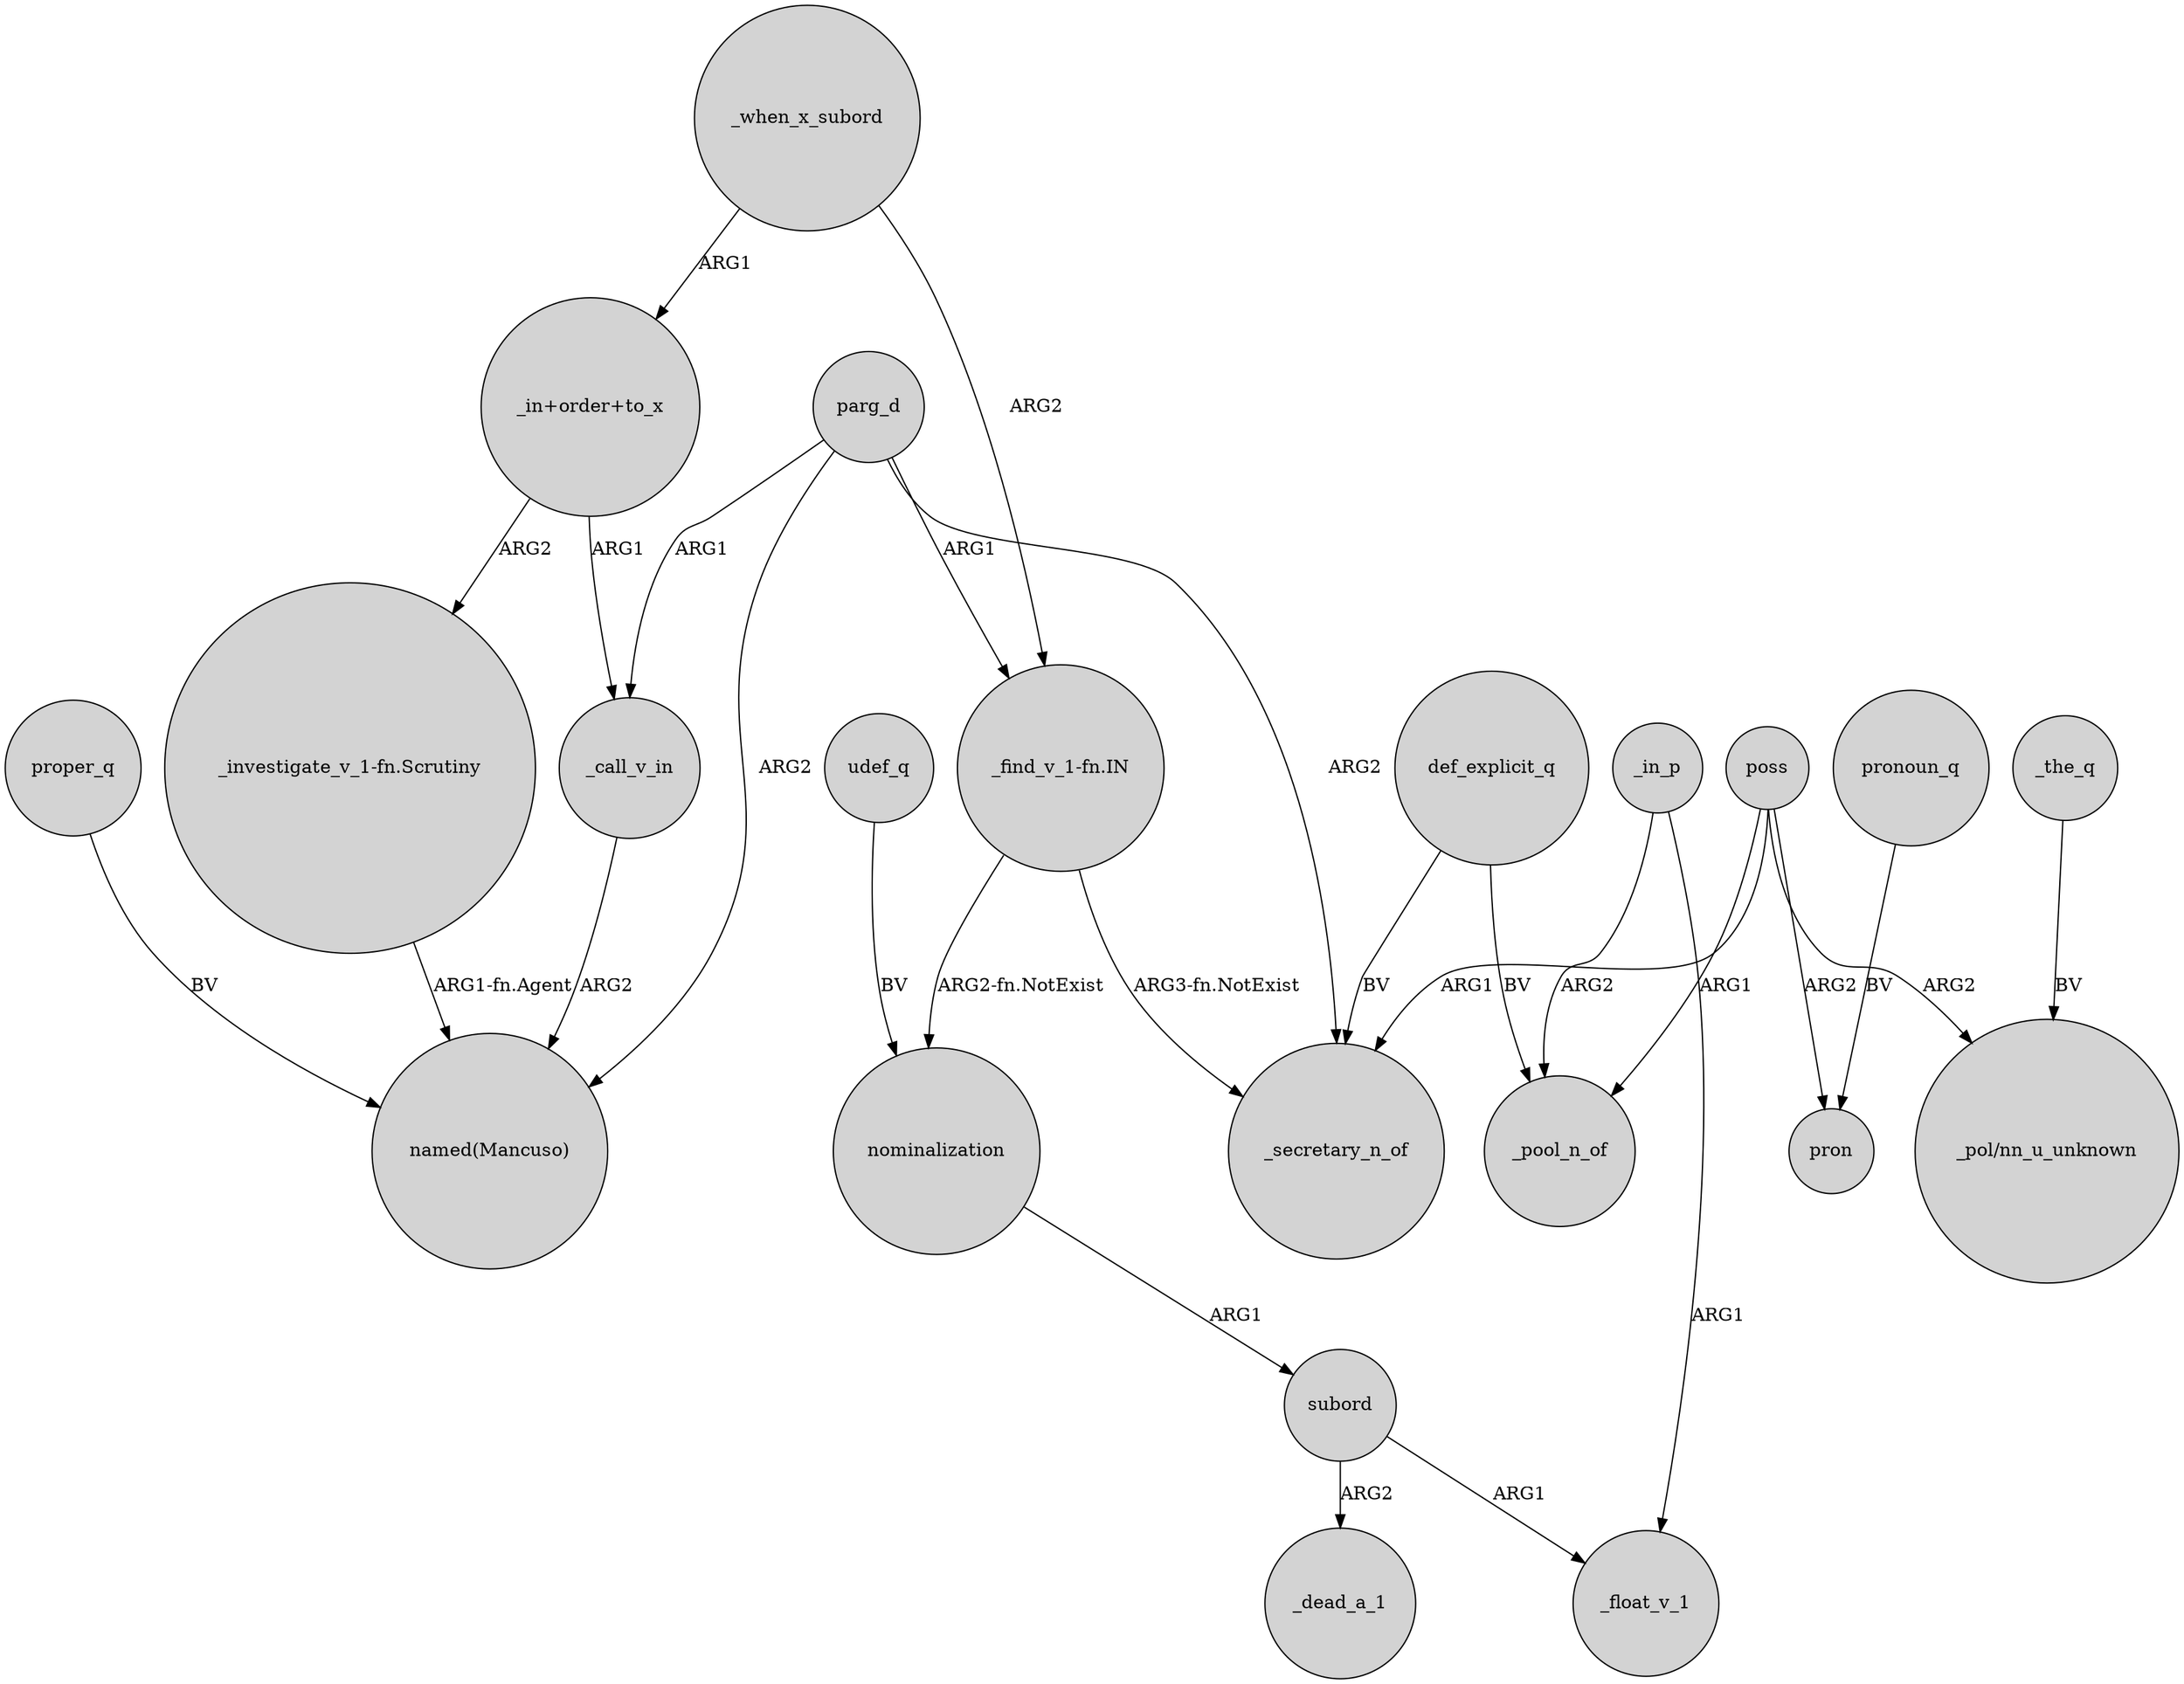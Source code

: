 digraph {
	node [shape=circle style=filled]
	parg_d -> _call_v_in [label=ARG1]
	def_explicit_q -> _secretary_n_of [label=BV]
	subord -> _float_v_1 [label=ARG1]
	poss -> pron [label=ARG2]
	poss -> _pool_n_of [label=ARG1]
	"_investigate_v_1-fn.Scrutiny" -> "named(Mancuso)" [label="ARG1-fn.Agent"]
	parg_d -> _secretary_n_of [label=ARG2]
	_when_x_subord -> "_in+order+to_x" [label=ARG1]
	parg_d -> "named(Mancuso)" [label=ARG2]
	pronoun_q -> pron [label=BV]
	proper_q -> "named(Mancuso)" [label=BV]
	_call_v_in -> "named(Mancuso)" [label=ARG2]
	nominalization -> subord [label=ARG1]
	_when_x_subord -> "_find_v_1-fn.IN" [label=ARG2]
	subord -> _dead_a_1 [label=ARG2]
	poss -> "_pol/nn_u_unknown" [label=ARG2]
	udef_q -> nominalization [label=BV]
	"_in+order+to_x" -> "_investigate_v_1-fn.Scrutiny" [label=ARG2]
	parg_d -> "_find_v_1-fn.IN" [label=ARG1]
	_in_p -> _pool_n_of [label=ARG2]
	poss -> _secretary_n_of [label=ARG1]
	"_find_v_1-fn.IN" -> nominalization [label="ARG2-fn.NotExist"]
	_the_q -> "_pol/nn_u_unknown" [label=BV]
	_in_p -> _float_v_1 [label=ARG1]
	def_explicit_q -> _pool_n_of [label=BV]
	"_in+order+to_x" -> _call_v_in [label=ARG1]
	"_find_v_1-fn.IN" -> _secretary_n_of [label="ARG3-fn.NotExist"]
}
